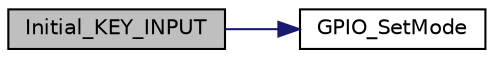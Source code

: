 digraph "Initial_KEY_INPUT"
{
 // LATEX_PDF_SIZE
  edge [fontname="Helvetica",fontsize="10",labelfontname="Helvetica",labelfontsize="10"];
  node [fontname="Helvetica",fontsize="10",shape=record];
  rankdir="LR";
  Node1 [label="Initial_KEY_INPUT",height=0.2,width=0.4,color="black", fillcolor="grey75", style="filled", fontcolor="black",tooltip="Set Button GPIO to input mode."];
  Node1 -> Node2 [color="midnightblue",fontsize="10",style="solid",fontname="Helvetica"];
  Node2 [label="GPIO_SetMode",height=0.2,width=0.4,color="black", fillcolor="white", style="filled",URL="$dc/dc4/group___n_a_n_o100___g_p_i_o___e_x_p_o_r_t_e_d___f_u_n_c_t_i_o_n_s.html#gaa2d25bd7fd805f81e465e5f2f0f43123",tooltip="Set GPIO operation mode."];
}
